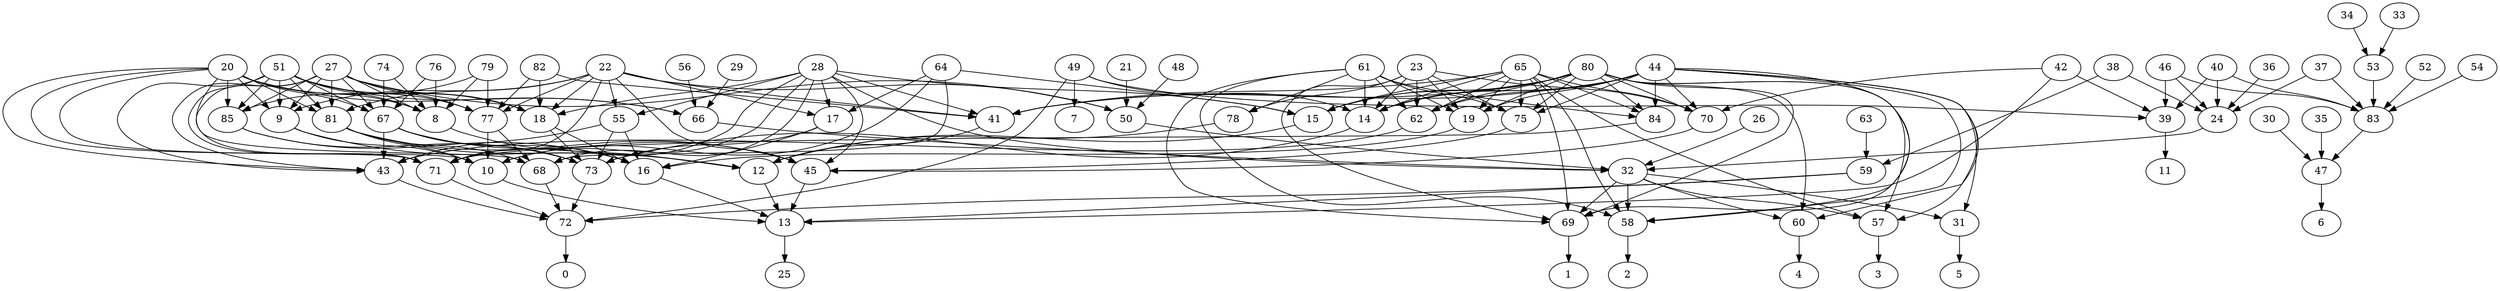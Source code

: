 digraph G {
    49 -> 39;
    42 -> 39;
    46 -> 39;
    40 -> 39;
    83 -> 47;
    30 -> 47;
    35 -> 47;
    52 -> 83;
    54 -> 83;
    37 -> 83;
    46 -> 83;
    40 -> 83;
    53 -> 83;
    34 -> 53;
    33 -> 53;
    44 -> 31;
    32 -> 31;
    28 -> 32;
    26 -> 32;
    66 -> 32;
    50 -> 32;
    24 -> 32;
    27 -> 50;
    48 -> 50;
    22 -> 50;
    21 -> 50;
    20 -> 66;
    29 -> 66;
    51 -> 66;
    56 -> 66;
    40 -> 24;
    46 -> 24;
    38 -> 24;
    37 -> 24;
    36 -> 24;
    44 -> 60;
    80 -> 60;
    32 -> 60;
    44 -> 57;
    80 -> 57;
    65 -> 57;
    32 -> 57;
    44 -> 58;
    80 -> 58;
    65 -> 58;
    61 -> 58;
    32 -> 58;
    44 -> 69;
    80 -> 69;
    65 -> 69;
    61 -> 69;
    23 -> 69;
    32 -> 69;
    71 -> 72;
    43 -> 72;
    68 -> 72;
    49 -> 72;
    59 -> 72;
    73 -> 72;
    55 -> 43;
    67 -> 43;
    62 -> 43;
    51 -> 43;
    20 -> 43;
    27 -> 43;
    80 -> 62;
    44 -> 62;
    61 -> 62;
    65 -> 62;
    23 -> 62;
    28 -> 55;
    22 -> 55;
    74 -> 67;
    76 -> 67;
    20 -> 67;
    27 -> 67;
    51 -> 67;
    77 -> 68;
    20 -> 68;
    28 -> 68;
    81 -> 68;
    64 -> 68;
    22 -> 81;
    51 -> 81;
    20 -> 81;
    27 -> 81;
    82 -> 77;
    51 -> 77;
    79 -> 77;
    22 -> 77;
    27 -> 77;
    28 -> 71;
    22 -> 71;
    51 -> 71;
    20 -> 71;
    27 -> 71;
    84 -> 71;
    80 -> 84;
    44 -> 84;
    65 -> 84;
    61 -> 84;
    85 -> 73;
    67 -> 73;
    55 -> 73;
    18 -> 73;
    17 -> 73;
    14 -> 73;
    79 -> 85;
    51 -> 85;
    20 -> 85;
    27 -> 85;
    64 -> 17;
    28 -> 17;
    22 -> 17;
    28 -> 18;
    82 -> 18;
    22 -> 18;
    20 -> 18;
    27 -> 18;
    51 -> 18;
    44 -> 14;
    80 -> 14;
    65 -> 14;
    49 -> 14;
    61 -> 14;
    23 -> 14;
    38 -> 59;
    63 -> 59;
    16 -> 13;
    12 -> 13;
    42 -> 13;
    45 -> 13;
    10 -> 13;
    59 -> 13;
    9 -> 12;
    8 -> 12;
    41 -> 12;
    15 -> 12;
    81 -> 12;
    78 -> 12;
    61 -> 78;
    23 -> 78;
    22 -> 9;
    51 -> 9;
    20 -> 9;
    27 -> 9;
    27 -> 8;
    76 -> 8;
    20 -> 8;
    74 -> 8;
    51 -> 8;
    79 -> 8;
    22 -> 41;
    44 -> 41;
    80 -> 41;
    82 -> 41;
    65 -> 41;
    28 -> 41;
    80 -> 15;
    44 -> 15;
    28 -> 15;
    65 -> 15;
    64 -> 15;
    85 -> 16;
    67 -> 16;
    55 -> 16;
    18 -> 16;
    17 -> 16;
    19 -> 16;
    80 -> 19;
    44 -> 19;
    65 -> 19;
    61 -> 19;
    23 -> 19;
    22 -> 45;
    81 -> 45;
    67 -> 45;
    75 -> 45;
    28 -> 45;
    70 -> 45;
    80 -> 70;
    44 -> 70;
    23 -> 70;
    65 -> 70;
    42 -> 70;
    80 -> 75;
    44 -> 75;
    23 -> 75;
    65 -> 75;
    61 -> 75;
    77 -> 10;
    20 -> 10;
    28 -> 10;
    64 -> 10;
    81 -> 10;
    9 -> 10;
    49 -> 7;
    39 -> 11;
    47 -> 6;
    31 -> 5;
    60 -> 4;
    57 -> 3;
    58 -> 2;
    69 -> 1;
    72 -> 0;
    13 -> 25;
}

